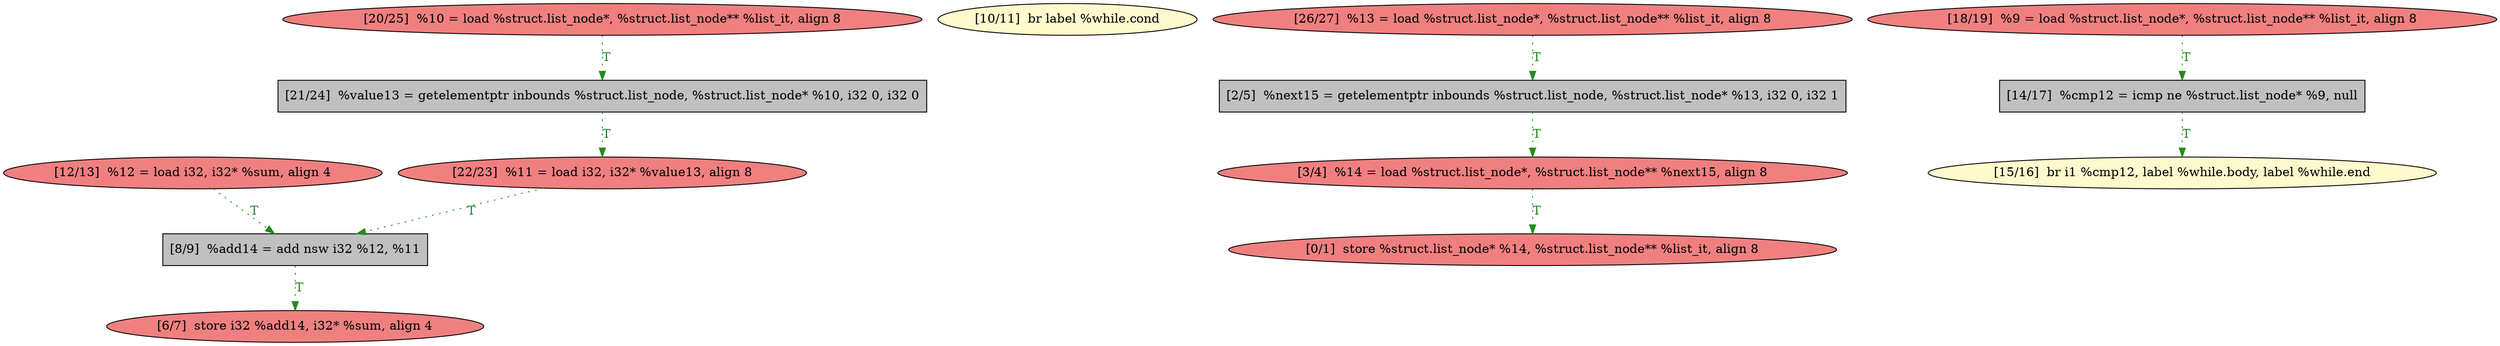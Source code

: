 
digraph G {


node902 [fillcolor=lightcoral,label="[12/13]  %12 = load i32, i32* %sum, align 4",shape=ellipse,style=filled ]
node901 [fillcolor=lemonchiffon,label="[10/11]  br label %while.cond",shape=ellipse,style=filled ]
node899 [fillcolor=lightcoral,label="[6/7]  store i32 %add14, i32* %sum, align 4",shape=ellipse,style=filled ]
node898 [fillcolor=lightcoral,label="[0/1]  store %struct.list_node* %14, %struct.list_node** %list_it, align 8",shape=ellipse,style=filled ]
node900 [fillcolor=grey,label="[8/9]  %add14 = add nsw i32 %12, %11",shape=rectangle,style=filled ]
node897 [fillcolor=grey,label="[2/5]  %next15 = getelementptr inbounds %struct.list_node, %struct.list_node* %13, i32 0, i32 1",shape=rectangle,style=filled ]
node896 [fillcolor=lightcoral,label="[20/25]  %10 = load %struct.list_node*, %struct.list_node** %list_it, align 8",shape=ellipse,style=filled ]
node895 [fillcolor=lemonchiffon,label="[15/16]  br i1 %cmp12, label %while.body, label %while.end",shape=ellipse,style=filled ]
node890 [fillcolor=lightcoral,label="[18/19]  %9 = load %struct.list_node*, %struct.list_node** %list_it, align 8",shape=ellipse,style=filled ]
node892 [fillcolor=lightcoral,label="[22/23]  %11 = load i32, i32* %value13, align 8",shape=ellipse,style=filled ]
node891 [fillcolor=lightcoral,label="[3/4]  %14 = load %struct.list_node*, %struct.list_node** %next15, align 8",shape=ellipse,style=filled ]
node889 [fillcolor=grey,label="[14/17]  %cmp12 = icmp ne %struct.list_node* %9, null",shape=rectangle,style=filled ]
node894 [fillcolor=lightcoral,label="[26/27]  %13 = load %struct.list_node*, %struct.list_node** %list_it, align 8",shape=ellipse,style=filled ]
node893 [fillcolor=grey,label="[21/24]  %value13 = getelementptr inbounds %struct.list_node, %struct.list_node* %10, i32 0, i32 0",shape=rectangle,style=filled ]

node893->node892 [style=dotted,color=forestgreen,label="T",fontcolor=forestgreen ]
node902->node900 [style=dotted,color=forestgreen,label="T",fontcolor=forestgreen ]
node896->node893 [style=dotted,color=forestgreen,label="T",fontcolor=forestgreen ]
node897->node891 [style=dotted,color=forestgreen,label="T",fontcolor=forestgreen ]
node889->node895 [style=dotted,color=forestgreen,label="T",fontcolor=forestgreen ]
node900->node899 [style=dotted,color=forestgreen,label="T",fontcolor=forestgreen ]
node890->node889 [style=dotted,color=forestgreen,label="T",fontcolor=forestgreen ]
node891->node898 [style=dotted,color=forestgreen,label="T",fontcolor=forestgreen ]
node892->node900 [style=dotted,color=forestgreen,label="T",fontcolor=forestgreen ]
node894->node897 [style=dotted,color=forestgreen,label="T",fontcolor=forestgreen ]


}
